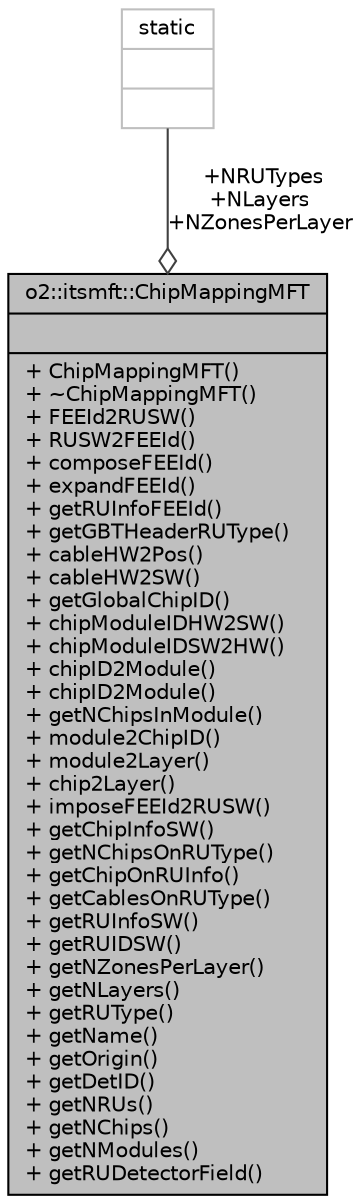 digraph "o2::itsmft::ChipMappingMFT"
{
 // INTERACTIVE_SVG=YES
  bgcolor="transparent";
  edge [fontname="Helvetica",fontsize="10",labelfontname="Helvetica",labelfontsize="10"];
  node [fontname="Helvetica",fontsize="10",shape=record];
  Node1 [label="{o2::itsmft::ChipMappingMFT\n||+ ChipMappingMFT()\l+ ~ChipMappingMFT()\l+ FEEId2RUSW()\l+ RUSW2FEEId()\l+ composeFEEId()\l+ expandFEEId()\l+ getRUInfoFEEId()\l+ getGBTHeaderRUType()\l+ cableHW2Pos()\l+ cableHW2SW()\l+ getGlobalChipID()\l+ chipModuleIDHW2SW()\l+ chipModuleIDSW2HW()\l+ chipID2Module()\l+ chipID2Module()\l+ getNChipsInModule()\l+ module2ChipID()\l+ module2Layer()\l+ chip2Layer()\l+ imposeFEEId2RUSW()\l+ getChipInfoSW()\l+ getNChipsOnRUType()\l+ getChipOnRUInfo()\l+ getCablesOnRUType()\l+ getRUInfoSW()\l+ getRUIDSW()\l+ getNZonesPerLayer()\l+ getNLayers()\l+ getRUType()\l+ getName()\l+ getOrigin()\l+ getDetID()\l+ getNRUs()\l+ getNChips()\l+ getNModules()\l+ getRUDetectorField()\l}",height=0.2,width=0.4,color="black", fillcolor="grey75", style="filled", fontcolor="black"];
  Node2 -> Node1 [color="grey25",fontsize="10",style="solid",label=" +NRUTypes\n+NLayers\n+NZonesPerLayer" ,arrowhead="odiamond",fontname="Helvetica"];
  Node2 [label="{static\n||}",height=0.2,width=0.4,color="grey75"];
}
